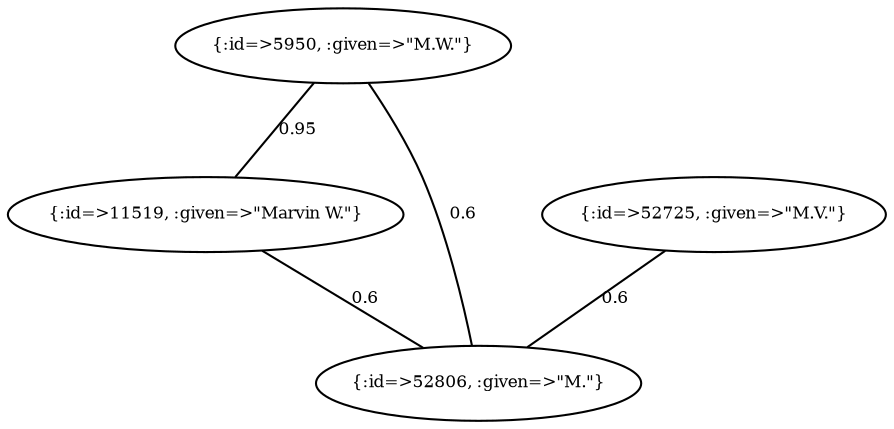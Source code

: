 graph Collector__WeightedGraph {
    "{:id=>5950, :given=>\"M.W.\"}" [
        fontsize = 8,
        label = "{:id=>5950, :given=>\"M.W.\"}"
    ]

    "{:id=>11519, :given=>\"Marvin W.\"}" [
        fontsize = 8,
        label = "{:id=>11519, :given=>\"Marvin W.\"}"
    ]

    "{:id=>52725, :given=>\"M.V.\"}" [
        fontsize = 8,
        label = "{:id=>52725, :given=>\"M.V.\"}"
    ]

    "{:id=>52806, :given=>\"M.\"}" [
        fontsize = 8,
        label = "{:id=>52806, :given=>\"M.\"}"
    ]

    "{:id=>5950, :given=>\"M.W.\"}" -- "{:id=>11519, :given=>\"Marvin W.\"}" [
        fontsize = 8,
        label = 0.95
    ]

    "{:id=>5950, :given=>\"M.W.\"}" -- "{:id=>52806, :given=>\"M.\"}" [
        fontsize = 8,
        label = 0.6
    ]

    "{:id=>11519, :given=>\"Marvin W.\"}" -- "{:id=>52806, :given=>\"M.\"}" [
        fontsize = 8,
        label = 0.6
    ]

    "{:id=>52725, :given=>\"M.V.\"}" -- "{:id=>52806, :given=>\"M.\"}" [
        fontsize = 8,
        label = 0.6
    ]
}
